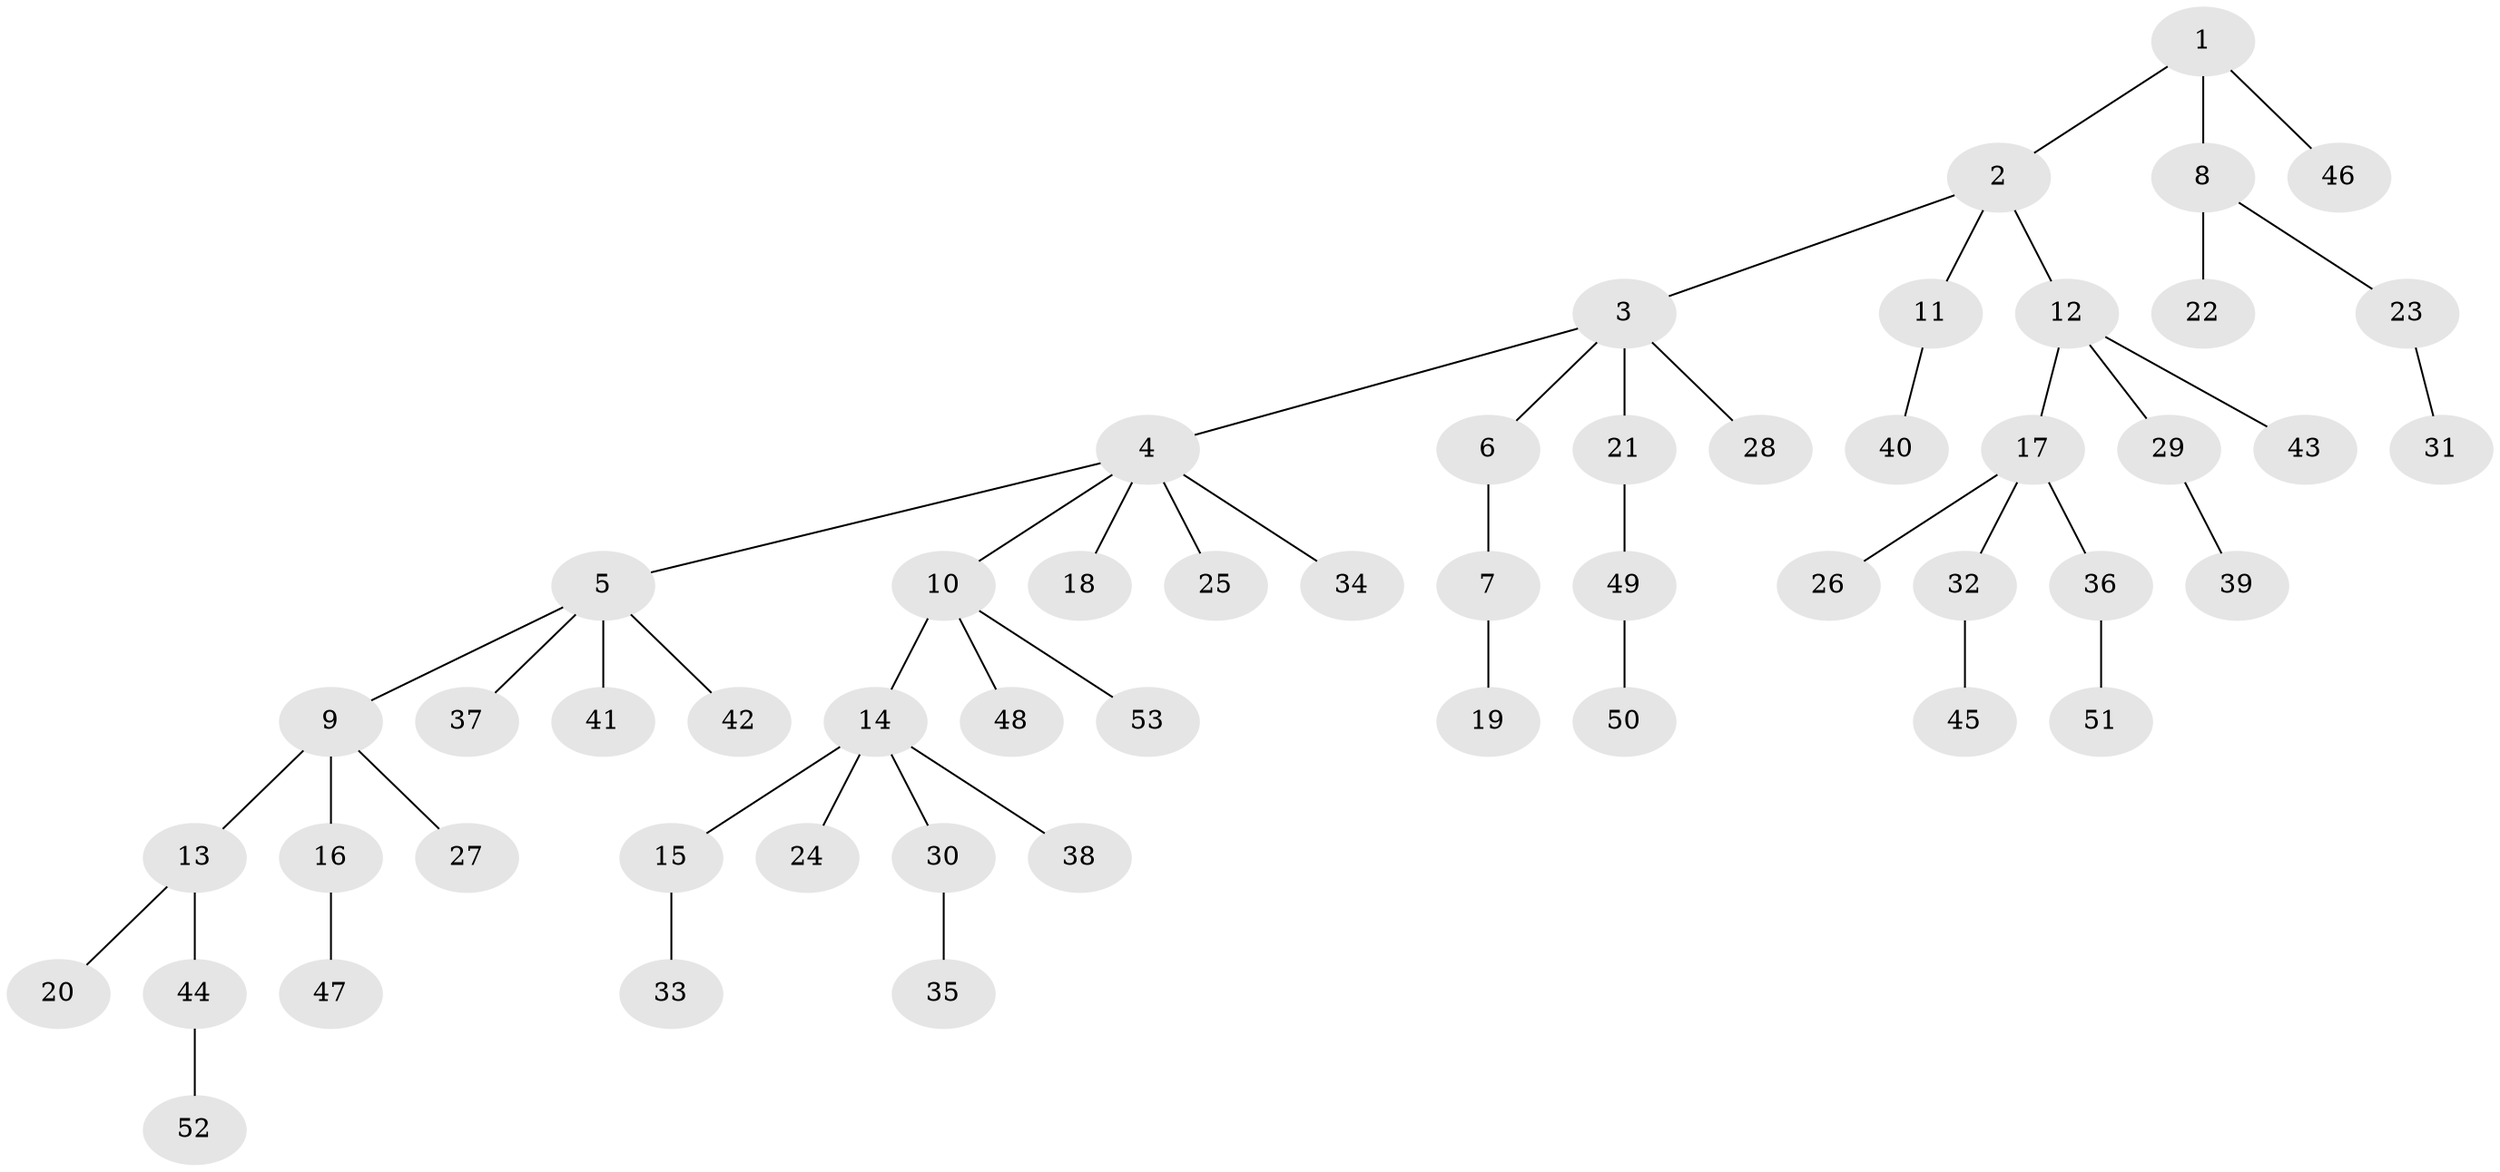 // Generated by graph-tools (version 1.1) at 2025/53/03/09/25 04:53:59]
// undirected, 53 vertices, 52 edges
graph export_dot {
graph [start="1"]
  node [color=gray90,style=filled];
  1;
  2;
  3;
  4;
  5;
  6;
  7;
  8;
  9;
  10;
  11;
  12;
  13;
  14;
  15;
  16;
  17;
  18;
  19;
  20;
  21;
  22;
  23;
  24;
  25;
  26;
  27;
  28;
  29;
  30;
  31;
  32;
  33;
  34;
  35;
  36;
  37;
  38;
  39;
  40;
  41;
  42;
  43;
  44;
  45;
  46;
  47;
  48;
  49;
  50;
  51;
  52;
  53;
  1 -- 2;
  1 -- 8;
  1 -- 46;
  2 -- 3;
  2 -- 11;
  2 -- 12;
  3 -- 4;
  3 -- 6;
  3 -- 21;
  3 -- 28;
  4 -- 5;
  4 -- 10;
  4 -- 18;
  4 -- 25;
  4 -- 34;
  5 -- 9;
  5 -- 37;
  5 -- 41;
  5 -- 42;
  6 -- 7;
  7 -- 19;
  8 -- 22;
  8 -- 23;
  9 -- 13;
  9 -- 16;
  9 -- 27;
  10 -- 14;
  10 -- 48;
  10 -- 53;
  11 -- 40;
  12 -- 17;
  12 -- 29;
  12 -- 43;
  13 -- 20;
  13 -- 44;
  14 -- 15;
  14 -- 24;
  14 -- 30;
  14 -- 38;
  15 -- 33;
  16 -- 47;
  17 -- 26;
  17 -- 32;
  17 -- 36;
  21 -- 49;
  23 -- 31;
  29 -- 39;
  30 -- 35;
  32 -- 45;
  36 -- 51;
  44 -- 52;
  49 -- 50;
}
